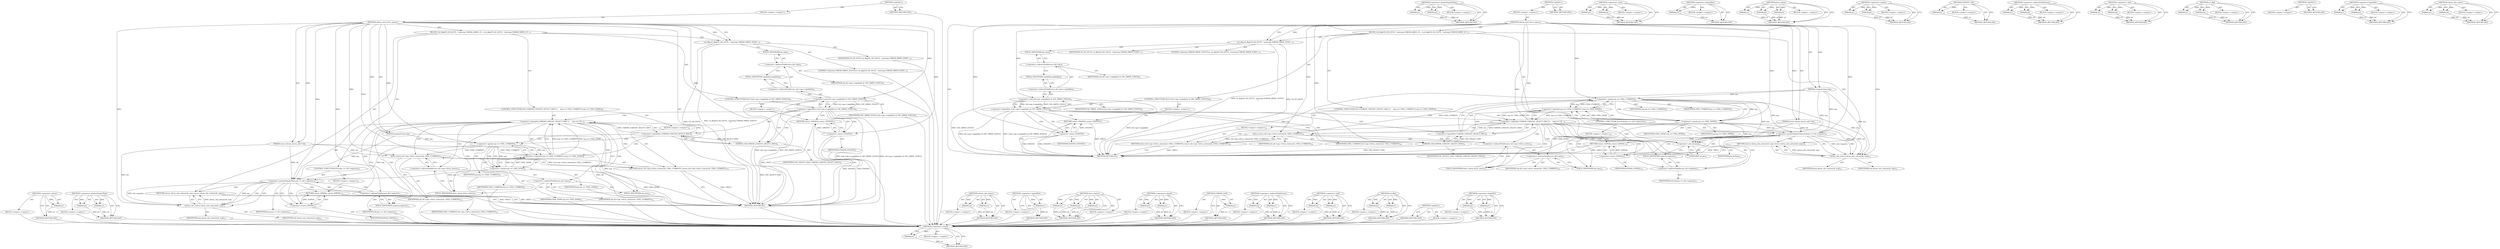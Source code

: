 digraph "&lt;operator&gt;.logicalOr" {
vulnerable_108 [label=<(METHOD,&lt;operator&gt;.minus)>];
vulnerable_109 [label=<(PARAM,p1)>];
vulnerable_110 [label=<(BLOCK,&lt;empty&gt;,&lt;empty&gt;)>];
vulnerable_111 [label=<(METHOD_RETURN,ANY)>];
vulnerable_132 [label=<(METHOD,&lt;operator&gt;.greaterEqualsThan)>];
vulnerable_133 [label=<(PARAM,p1)>];
vulnerable_134 [label=<(PARAM,p2)>];
vulnerable_135 [label=<(BLOCK,&lt;empty&gt;,&lt;empty&gt;)>];
vulnerable_136 [label=<(METHOD_RETURN,ANY)>];
vulnerable_6 [label=<(METHOD,&lt;global&gt;)<SUB>1</SUB>>];
vulnerable_7 [label=<(BLOCK,&lt;empty&gt;,&lt;empty&gt;)<SUB>1</SUB>>];
vulnerable_8 [label=<(METHOD,cdrom_ioctl_drive_status)<SUB>1</SUB>>];
vulnerable_9 [label=<(PARAM,struct cdrom_device_info *cdi)<SUB>1</SUB>>];
vulnerable_10 [label=<(PARAM,unsigned long arg)<SUB>2</SUB>>];
vulnerable_11 [label=<(BLOCK,{
	cd_dbg(CD_DO_IOCTL, &quot;entering CDROM_DRIVE_ST...,{
	cd_dbg(CD_DO_IOCTL, &quot;entering CDROM_DRIVE_ST...)<SUB>3</SUB>>];
vulnerable_12 [label=<(cd_dbg,cd_dbg(CD_DO_IOCTL, &quot;entering CDROM_DRIVE_STATU...)<SUB>4</SUB>>];
vulnerable_13 [label=<(IDENTIFIER,CD_DO_IOCTL,cd_dbg(CD_DO_IOCTL, &quot;entering CDROM_DRIVE_STATU...)<SUB>4</SUB>>];
vulnerable_14 [label=<(LITERAL,&quot;entering CDROM_DRIVE_STATUS\n&quot;,cd_dbg(CD_DO_IOCTL, &quot;entering CDROM_DRIVE_STATU...)<SUB>4</SUB>>];
vulnerable_15 [label=<(CONTROL_STRUCTURE,IF,if (!(cdi-&gt;ops-&gt;capability &amp; CDC_DRIVE_STATUS)))<SUB>6</SUB>>];
vulnerable_16 [label=<(&lt;operator&gt;.logicalNot,!(cdi-&gt;ops-&gt;capability &amp; CDC_DRIVE_STATUS))<SUB>6</SUB>>];
vulnerable_17 [label=<(&lt;operator&gt;.and,cdi-&gt;ops-&gt;capability &amp; CDC_DRIVE_STATUS)<SUB>6</SUB>>];
vulnerable_18 [label=<(&lt;operator&gt;.indirectFieldAccess,cdi-&gt;ops-&gt;capability)<SUB>6</SUB>>];
vulnerable_19 [label=<(&lt;operator&gt;.indirectFieldAccess,cdi-&gt;ops)<SUB>6</SUB>>];
vulnerable_20 [label=<(IDENTIFIER,cdi,cdi-&gt;ops-&gt;capability &amp; CDC_DRIVE_STATUS)<SUB>6</SUB>>];
vulnerable_21 [label=<(FIELD_IDENTIFIER,ops,ops)<SUB>6</SUB>>];
vulnerable_22 [label=<(FIELD_IDENTIFIER,capability,capability)<SUB>6</SUB>>];
vulnerable_23 [label=<(IDENTIFIER,CDC_DRIVE_STATUS,cdi-&gt;ops-&gt;capability &amp; CDC_DRIVE_STATUS)<SUB>6</SUB>>];
vulnerable_24 [label=<(BLOCK,&lt;empty&gt;,&lt;empty&gt;)<SUB>7</SUB>>];
vulnerable_25 [label=<(RETURN,return -ENOSYS;,return -ENOSYS;)<SUB>7</SUB>>];
vulnerable_26 [label=<(&lt;operator&gt;.minus,-ENOSYS)<SUB>7</SUB>>];
vulnerable_27 [label=<(IDENTIFIER,ENOSYS,-ENOSYS)<SUB>7</SUB>>];
vulnerable_28 [label=<(CONTROL_STRUCTURE,IF,if (!CDROM_CAN(CDC_SELECT_DISC) ||
 	    (arg == CDSL_CURRENT || arg == CDSL_NONE)))<SUB>8</SUB>>];
vulnerable_29 [label=<(&lt;operator&gt;.logicalOr,!CDROM_CAN(CDC_SELECT_DISC) ||
 	    (arg == CD...)<SUB>8</SUB>>];
vulnerable_30 [label=<(&lt;operator&gt;.logicalNot,!CDROM_CAN(CDC_SELECT_DISC))<SUB>8</SUB>>];
vulnerable_31 [label=<(CDROM_CAN,CDROM_CAN(CDC_SELECT_DISC))<SUB>8</SUB>>];
vulnerable_32 [label=<(IDENTIFIER,CDC_SELECT_DISC,CDROM_CAN(CDC_SELECT_DISC))<SUB>8</SUB>>];
vulnerable_33 [label=<(&lt;operator&gt;.logicalOr,arg == CDSL_CURRENT || arg == CDSL_NONE)<SUB>9</SUB>>];
vulnerable_34 [label=<(&lt;operator&gt;.equals,arg == CDSL_CURRENT)<SUB>9</SUB>>];
vulnerable_35 [label=<(IDENTIFIER,arg,arg == CDSL_CURRENT)<SUB>9</SUB>>];
vulnerable_36 [label=<(IDENTIFIER,CDSL_CURRENT,arg == CDSL_CURRENT)<SUB>9</SUB>>];
vulnerable_37 [label=<(&lt;operator&gt;.equals,arg == CDSL_NONE)<SUB>9</SUB>>];
vulnerable_38 [label=<(IDENTIFIER,arg,arg == CDSL_NONE)<SUB>9</SUB>>];
vulnerable_39 [label=<(IDENTIFIER,CDSL_NONE,arg == CDSL_NONE)<SUB>9</SUB>>];
vulnerable_40 [label=<(BLOCK,&lt;empty&gt;,&lt;empty&gt;)<SUB>10</SUB>>];
vulnerable_41 [label=<(RETURN,return cdi-&gt;ops-&gt;drive_status(cdi, CDSL_CURRENT);,return cdi-&gt;ops-&gt;drive_status(cdi, CDSL_CURRENT);)<SUB>10</SUB>>];
vulnerable_42 [label=<(drive_status,cdi-&gt;ops-&gt;drive_status(cdi, CDSL_CURRENT))<SUB>10</SUB>>];
vulnerable_43 [label=<(&lt;operator&gt;.indirectFieldAccess,cdi-&gt;ops-&gt;drive_status)<SUB>10</SUB>>];
vulnerable_44 [label=<(&lt;operator&gt;.indirectFieldAccess,cdi-&gt;ops)<SUB>10</SUB>>];
vulnerable_45 [label=<(IDENTIFIER,cdi,cdi-&gt;ops-&gt;drive_status(cdi, CDSL_CURRENT))<SUB>10</SUB>>];
vulnerable_46 [label=<(FIELD_IDENTIFIER,ops,ops)<SUB>10</SUB>>];
vulnerable_47 [label=<(FIELD_IDENTIFIER,drive_status,drive_status)<SUB>10</SUB>>];
vulnerable_48 [label=<(IDENTIFIER,cdi,cdi-&gt;ops-&gt;drive_status(cdi, CDSL_CURRENT))<SUB>10</SUB>>];
vulnerable_49 [label=<(IDENTIFIER,CDSL_CURRENT,cdi-&gt;ops-&gt;drive_status(cdi, CDSL_CURRENT))<SUB>10</SUB>>];
vulnerable_50 [label=<(CONTROL_STRUCTURE,IF,if (((int)arg &gt;= cdi-&gt;capacity)))<SUB>11</SUB>>];
vulnerable_51 [label=<(&lt;operator&gt;.greaterEqualsThan,(int)arg &gt;= cdi-&gt;capacity)<SUB>11</SUB>>];
vulnerable_52 [label=<(&lt;operator&gt;.cast,(int)arg)<SUB>11</SUB>>];
vulnerable_53 [label=<(UNKNOWN,int,int)<SUB>11</SUB>>];
vulnerable_54 [label=<(IDENTIFIER,arg,(int)arg)<SUB>11</SUB>>];
vulnerable_55 [label=<(&lt;operator&gt;.indirectFieldAccess,cdi-&gt;capacity)<SUB>11</SUB>>];
vulnerable_56 [label=<(IDENTIFIER,cdi,(int)arg &gt;= cdi-&gt;capacity)<SUB>11</SUB>>];
vulnerable_57 [label=<(FIELD_IDENTIFIER,capacity,capacity)<SUB>11</SUB>>];
vulnerable_58 [label=<(BLOCK,&lt;empty&gt;,&lt;empty&gt;)<SUB>12</SUB>>];
vulnerable_59 [label=<(RETURN,return -EINVAL;,return -EINVAL;)<SUB>12</SUB>>];
vulnerable_60 [label=<(&lt;operator&gt;.minus,-EINVAL)<SUB>12</SUB>>];
vulnerable_61 [label=<(IDENTIFIER,EINVAL,-EINVAL)<SUB>12</SUB>>];
vulnerable_62 [label=<(RETURN,return cdrom_slot_status(cdi, arg);,return cdrom_slot_status(cdi, arg);)<SUB>13</SUB>>];
vulnerable_63 [label=<(cdrom_slot_status,cdrom_slot_status(cdi, arg))<SUB>13</SUB>>];
vulnerable_64 [label=<(IDENTIFIER,cdi,cdrom_slot_status(cdi, arg))<SUB>13</SUB>>];
vulnerable_65 [label=<(IDENTIFIER,arg,cdrom_slot_status(cdi, arg))<SUB>13</SUB>>];
vulnerable_66 [label=<(METHOD_RETURN,int)<SUB>1</SUB>>];
vulnerable_68 [label=<(METHOD_RETURN,ANY)<SUB>1</SUB>>];
vulnerable_137 [label=<(METHOD,&lt;operator&gt;.cast)>];
vulnerable_138 [label=<(PARAM,p1)>];
vulnerable_139 [label=<(PARAM,p2)>];
vulnerable_140 [label=<(BLOCK,&lt;empty&gt;,&lt;empty&gt;)>];
vulnerable_141 [label=<(METHOD_RETURN,ANY)>];
vulnerable_94 [label=<(METHOD,&lt;operator&gt;.logicalNot)>];
vulnerable_95 [label=<(PARAM,p1)>];
vulnerable_96 [label=<(BLOCK,&lt;empty&gt;,&lt;empty&gt;)>];
vulnerable_97 [label=<(METHOD_RETURN,ANY)>];
vulnerable_126 [label=<(METHOD,drive_status)>];
vulnerable_127 [label=<(PARAM,p1)>];
vulnerable_128 [label=<(PARAM,p2)>];
vulnerable_129 [label=<(PARAM,p3)>];
vulnerable_130 [label=<(BLOCK,&lt;empty&gt;,&lt;empty&gt;)>];
vulnerable_131 [label=<(METHOD_RETURN,ANY)>];
vulnerable_121 [label=<(METHOD,&lt;operator&gt;.equals)>];
vulnerable_122 [label=<(PARAM,p1)>];
vulnerable_123 [label=<(PARAM,p2)>];
vulnerable_124 [label=<(BLOCK,&lt;empty&gt;,&lt;empty&gt;)>];
vulnerable_125 [label=<(METHOD_RETURN,ANY)>];
vulnerable_117 [label=<(METHOD,CDROM_CAN)>];
vulnerable_118 [label=<(PARAM,p1)>];
vulnerable_119 [label=<(BLOCK,&lt;empty&gt;,&lt;empty&gt;)>];
vulnerable_120 [label=<(METHOD_RETURN,ANY)>];
vulnerable_103 [label=<(METHOD,&lt;operator&gt;.indirectFieldAccess)>];
vulnerable_104 [label=<(PARAM,p1)>];
vulnerable_105 [label=<(PARAM,p2)>];
vulnerable_106 [label=<(BLOCK,&lt;empty&gt;,&lt;empty&gt;)>];
vulnerable_107 [label=<(METHOD_RETURN,ANY)>];
vulnerable_98 [label=<(METHOD,&lt;operator&gt;.and)>];
vulnerable_99 [label=<(PARAM,p1)>];
vulnerable_100 [label=<(PARAM,p2)>];
vulnerable_101 [label=<(BLOCK,&lt;empty&gt;,&lt;empty&gt;)>];
vulnerable_102 [label=<(METHOD_RETURN,ANY)>];
vulnerable_89 [label=<(METHOD,cd_dbg)>];
vulnerable_90 [label=<(PARAM,p1)>];
vulnerable_91 [label=<(PARAM,p2)>];
vulnerable_92 [label=<(BLOCK,&lt;empty&gt;,&lt;empty&gt;)>];
vulnerable_93 [label=<(METHOD_RETURN,ANY)>];
vulnerable_83 [label=<(METHOD,&lt;global&gt;)<SUB>1</SUB>>];
vulnerable_84 [label=<(BLOCK,&lt;empty&gt;,&lt;empty&gt;)>];
vulnerable_85 [label=<(METHOD_RETURN,ANY)>];
vulnerable_112 [label=<(METHOD,&lt;operator&gt;.logicalOr)>];
vulnerable_113 [label=<(PARAM,p1)>];
vulnerable_114 [label=<(PARAM,p2)>];
vulnerable_115 [label=<(BLOCK,&lt;empty&gt;,&lt;empty&gt;)>];
vulnerable_116 [label=<(METHOD_RETURN,ANY)>];
vulnerable_142 [label=<(METHOD,cdrom_slot_status)>];
vulnerable_143 [label=<(PARAM,p1)>];
vulnerable_144 [label=<(PARAM,p2)>];
vulnerable_145 [label=<(BLOCK,&lt;empty&gt;,&lt;empty&gt;)>];
vulnerable_146 [label=<(METHOD_RETURN,ANY)>];
fixed_106 [label=<(METHOD,&lt;operator&gt;.minus)>];
fixed_107 [label=<(PARAM,p1)>];
fixed_108 [label=<(BLOCK,&lt;empty&gt;,&lt;empty&gt;)>];
fixed_109 [label=<(METHOD_RETURN,ANY)>];
fixed_130 [label=<(METHOD,&lt;operator&gt;.greaterEqualsThan)>];
fixed_131 [label=<(PARAM,p1)>];
fixed_132 [label=<(PARAM,p2)>];
fixed_133 [label=<(BLOCK,&lt;empty&gt;,&lt;empty&gt;)>];
fixed_134 [label=<(METHOD_RETURN,ANY)>];
fixed_6 [label=<(METHOD,&lt;global&gt;)<SUB>1</SUB>>];
fixed_7 [label=<(BLOCK,&lt;empty&gt;,&lt;empty&gt;)<SUB>1</SUB>>];
fixed_8 [label=<(METHOD,cdrom_ioctl_drive_status)<SUB>1</SUB>>];
fixed_9 [label=<(PARAM,struct cdrom_device_info *cdi)<SUB>1</SUB>>];
fixed_10 [label=<(PARAM,unsigned long arg)<SUB>2</SUB>>];
fixed_11 [label=<(BLOCK,{
	cd_dbg(CD_DO_IOCTL, &quot;entering CDROM_DRIVE_ST...,{
	cd_dbg(CD_DO_IOCTL, &quot;entering CDROM_DRIVE_ST...)<SUB>3</SUB>>];
fixed_12 [label=<(cd_dbg,cd_dbg(CD_DO_IOCTL, &quot;entering CDROM_DRIVE_STATU...)<SUB>4</SUB>>];
fixed_13 [label=<(IDENTIFIER,CD_DO_IOCTL,cd_dbg(CD_DO_IOCTL, &quot;entering CDROM_DRIVE_STATU...)<SUB>4</SUB>>];
fixed_14 [label=<(LITERAL,&quot;entering CDROM_DRIVE_STATUS\n&quot;,cd_dbg(CD_DO_IOCTL, &quot;entering CDROM_DRIVE_STATU...)<SUB>4</SUB>>];
fixed_15 [label=<(CONTROL_STRUCTURE,IF,if (!(cdi-&gt;ops-&gt;capability &amp; CDC_DRIVE_STATUS)))<SUB>6</SUB>>];
fixed_16 [label=<(&lt;operator&gt;.logicalNot,!(cdi-&gt;ops-&gt;capability &amp; CDC_DRIVE_STATUS))<SUB>6</SUB>>];
fixed_17 [label=<(&lt;operator&gt;.and,cdi-&gt;ops-&gt;capability &amp; CDC_DRIVE_STATUS)<SUB>6</SUB>>];
fixed_18 [label=<(&lt;operator&gt;.indirectFieldAccess,cdi-&gt;ops-&gt;capability)<SUB>6</SUB>>];
fixed_19 [label=<(&lt;operator&gt;.indirectFieldAccess,cdi-&gt;ops)<SUB>6</SUB>>];
fixed_20 [label=<(IDENTIFIER,cdi,cdi-&gt;ops-&gt;capability &amp; CDC_DRIVE_STATUS)<SUB>6</SUB>>];
fixed_21 [label=<(FIELD_IDENTIFIER,ops,ops)<SUB>6</SUB>>];
fixed_22 [label=<(FIELD_IDENTIFIER,capability,capability)<SUB>6</SUB>>];
fixed_23 [label=<(IDENTIFIER,CDC_DRIVE_STATUS,cdi-&gt;ops-&gt;capability &amp; CDC_DRIVE_STATUS)<SUB>6</SUB>>];
fixed_24 [label=<(BLOCK,&lt;empty&gt;,&lt;empty&gt;)<SUB>7</SUB>>];
fixed_25 [label=<(RETURN,return -ENOSYS;,return -ENOSYS;)<SUB>7</SUB>>];
fixed_26 [label=<(&lt;operator&gt;.minus,-ENOSYS)<SUB>7</SUB>>];
fixed_27 [label=<(IDENTIFIER,ENOSYS,-ENOSYS)<SUB>7</SUB>>];
fixed_28 [label=<(CONTROL_STRUCTURE,IF,if (!CDROM_CAN(CDC_SELECT_DISC) ||
 	    (arg == CDSL_CURRENT || arg == CDSL_NONE)))<SUB>8</SUB>>];
fixed_29 [label=<(&lt;operator&gt;.logicalOr,!CDROM_CAN(CDC_SELECT_DISC) ||
 	    (arg == CD...)<SUB>8</SUB>>];
fixed_30 [label=<(&lt;operator&gt;.logicalNot,!CDROM_CAN(CDC_SELECT_DISC))<SUB>8</SUB>>];
fixed_31 [label=<(CDROM_CAN,CDROM_CAN(CDC_SELECT_DISC))<SUB>8</SUB>>];
fixed_32 [label=<(IDENTIFIER,CDC_SELECT_DISC,CDROM_CAN(CDC_SELECT_DISC))<SUB>8</SUB>>];
fixed_33 [label=<(&lt;operator&gt;.logicalOr,arg == CDSL_CURRENT || arg == CDSL_NONE)<SUB>9</SUB>>];
fixed_34 [label=<(&lt;operator&gt;.equals,arg == CDSL_CURRENT)<SUB>9</SUB>>];
fixed_35 [label=<(IDENTIFIER,arg,arg == CDSL_CURRENT)<SUB>9</SUB>>];
fixed_36 [label=<(IDENTIFIER,CDSL_CURRENT,arg == CDSL_CURRENT)<SUB>9</SUB>>];
fixed_37 [label=<(&lt;operator&gt;.equals,arg == CDSL_NONE)<SUB>9</SUB>>];
fixed_38 [label=<(IDENTIFIER,arg,arg == CDSL_NONE)<SUB>9</SUB>>];
fixed_39 [label=<(IDENTIFIER,CDSL_NONE,arg == CDSL_NONE)<SUB>9</SUB>>];
fixed_40 [label=<(BLOCK,&lt;empty&gt;,&lt;empty&gt;)<SUB>10</SUB>>];
fixed_41 [label=<(RETURN,return cdi-&gt;ops-&gt;drive_status(cdi, CDSL_CURRENT);,return cdi-&gt;ops-&gt;drive_status(cdi, CDSL_CURRENT);)<SUB>10</SUB>>];
fixed_42 [label=<(drive_status,cdi-&gt;ops-&gt;drive_status(cdi, CDSL_CURRENT))<SUB>10</SUB>>];
fixed_43 [label=<(&lt;operator&gt;.indirectFieldAccess,cdi-&gt;ops-&gt;drive_status)<SUB>10</SUB>>];
fixed_44 [label=<(&lt;operator&gt;.indirectFieldAccess,cdi-&gt;ops)<SUB>10</SUB>>];
fixed_45 [label=<(IDENTIFIER,cdi,cdi-&gt;ops-&gt;drive_status(cdi, CDSL_CURRENT))<SUB>10</SUB>>];
fixed_46 [label=<(FIELD_IDENTIFIER,ops,ops)<SUB>10</SUB>>];
fixed_47 [label=<(FIELD_IDENTIFIER,drive_status,drive_status)<SUB>10</SUB>>];
fixed_48 [label=<(IDENTIFIER,cdi,cdi-&gt;ops-&gt;drive_status(cdi, CDSL_CURRENT))<SUB>10</SUB>>];
fixed_49 [label=<(IDENTIFIER,CDSL_CURRENT,cdi-&gt;ops-&gt;drive_status(cdi, CDSL_CURRENT))<SUB>10</SUB>>];
fixed_50 [label=<(CONTROL_STRUCTURE,IF,if (arg &gt;= cdi-&gt;capacity))<SUB>11</SUB>>];
fixed_51 [label=<(&lt;operator&gt;.greaterEqualsThan,arg &gt;= cdi-&gt;capacity)<SUB>11</SUB>>];
fixed_52 [label=<(IDENTIFIER,arg,arg &gt;= cdi-&gt;capacity)<SUB>11</SUB>>];
fixed_53 [label=<(&lt;operator&gt;.indirectFieldAccess,cdi-&gt;capacity)<SUB>11</SUB>>];
fixed_54 [label=<(IDENTIFIER,cdi,arg &gt;= cdi-&gt;capacity)<SUB>11</SUB>>];
fixed_55 [label=<(FIELD_IDENTIFIER,capacity,capacity)<SUB>11</SUB>>];
fixed_56 [label=<(BLOCK,&lt;empty&gt;,&lt;empty&gt;)<SUB>12</SUB>>];
fixed_57 [label=<(RETURN,return -EINVAL;,return -EINVAL;)<SUB>12</SUB>>];
fixed_58 [label=<(&lt;operator&gt;.minus,-EINVAL)<SUB>12</SUB>>];
fixed_59 [label=<(IDENTIFIER,EINVAL,-EINVAL)<SUB>12</SUB>>];
fixed_60 [label=<(RETURN,return cdrom_slot_status(cdi, arg);,return cdrom_slot_status(cdi, arg);)<SUB>13</SUB>>];
fixed_61 [label=<(cdrom_slot_status,cdrom_slot_status(cdi, arg))<SUB>13</SUB>>];
fixed_62 [label=<(IDENTIFIER,cdi,cdrom_slot_status(cdi, arg))<SUB>13</SUB>>];
fixed_63 [label=<(IDENTIFIER,arg,cdrom_slot_status(cdi, arg))<SUB>13</SUB>>];
fixed_64 [label=<(METHOD_RETURN,int)<SUB>1</SUB>>];
fixed_66 [label=<(METHOD_RETURN,ANY)<SUB>1</SUB>>];
fixed_135 [label=<(METHOD,cdrom_slot_status)>];
fixed_136 [label=<(PARAM,p1)>];
fixed_137 [label=<(PARAM,p2)>];
fixed_138 [label=<(BLOCK,&lt;empty&gt;,&lt;empty&gt;)>];
fixed_139 [label=<(METHOD_RETURN,ANY)>];
fixed_92 [label=<(METHOD,&lt;operator&gt;.logicalNot)>];
fixed_93 [label=<(PARAM,p1)>];
fixed_94 [label=<(BLOCK,&lt;empty&gt;,&lt;empty&gt;)>];
fixed_95 [label=<(METHOD_RETURN,ANY)>];
fixed_124 [label=<(METHOD,drive_status)>];
fixed_125 [label=<(PARAM,p1)>];
fixed_126 [label=<(PARAM,p2)>];
fixed_127 [label=<(PARAM,p3)>];
fixed_128 [label=<(BLOCK,&lt;empty&gt;,&lt;empty&gt;)>];
fixed_129 [label=<(METHOD_RETURN,ANY)>];
fixed_119 [label=<(METHOD,&lt;operator&gt;.equals)>];
fixed_120 [label=<(PARAM,p1)>];
fixed_121 [label=<(PARAM,p2)>];
fixed_122 [label=<(BLOCK,&lt;empty&gt;,&lt;empty&gt;)>];
fixed_123 [label=<(METHOD_RETURN,ANY)>];
fixed_115 [label=<(METHOD,CDROM_CAN)>];
fixed_116 [label=<(PARAM,p1)>];
fixed_117 [label=<(BLOCK,&lt;empty&gt;,&lt;empty&gt;)>];
fixed_118 [label=<(METHOD_RETURN,ANY)>];
fixed_101 [label=<(METHOD,&lt;operator&gt;.indirectFieldAccess)>];
fixed_102 [label=<(PARAM,p1)>];
fixed_103 [label=<(PARAM,p2)>];
fixed_104 [label=<(BLOCK,&lt;empty&gt;,&lt;empty&gt;)>];
fixed_105 [label=<(METHOD_RETURN,ANY)>];
fixed_96 [label=<(METHOD,&lt;operator&gt;.and)>];
fixed_97 [label=<(PARAM,p1)>];
fixed_98 [label=<(PARAM,p2)>];
fixed_99 [label=<(BLOCK,&lt;empty&gt;,&lt;empty&gt;)>];
fixed_100 [label=<(METHOD_RETURN,ANY)>];
fixed_87 [label=<(METHOD,cd_dbg)>];
fixed_88 [label=<(PARAM,p1)>];
fixed_89 [label=<(PARAM,p2)>];
fixed_90 [label=<(BLOCK,&lt;empty&gt;,&lt;empty&gt;)>];
fixed_91 [label=<(METHOD_RETURN,ANY)>];
fixed_81 [label=<(METHOD,&lt;global&gt;)<SUB>1</SUB>>];
fixed_82 [label=<(BLOCK,&lt;empty&gt;,&lt;empty&gt;)>];
fixed_83 [label=<(METHOD_RETURN,ANY)>];
fixed_110 [label=<(METHOD,&lt;operator&gt;.logicalOr)>];
fixed_111 [label=<(PARAM,p1)>];
fixed_112 [label=<(PARAM,p2)>];
fixed_113 [label=<(BLOCK,&lt;empty&gt;,&lt;empty&gt;)>];
fixed_114 [label=<(METHOD_RETURN,ANY)>];
vulnerable_108 -> vulnerable_109  [key=0, label="AST: "];
vulnerable_108 -> vulnerable_109  [key=1, label="DDG: "];
vulnerable_108 -> vulnerable_110  [key=0, label="AST: "];
vulnerable_108 -> vulnerable_111  [key=0, label="AST: "];
vulnerable_108 -> vulnerable_111  [key=1, label="CFG: "];
vulnerable_109 -> vulnerable_111  [key=0, label="DDG: p1"];
vulnerable_132 -> vulnerable_133  [key=0, label="AST: "];
vulnerable_132 -> vulnerable_133  [key=1, label="DDG: "];
vulnerable_132 -> vulnerable_135  [key=0, label="AST: "];
vulnerable_132 -> vulnerable_134  [key=0, label="AST: "];
vulnerable_132 -> vulnerable_134  [key=1, label="DDG: "];
vulnerable_132 -> vulnerable_136  [key=0, label="AST: "];
vulnerable_132 -> vulnerable_136  [key=1, label="CFG: "];
vulnerable_133 -> vulnerable_136  [key=0, label="DDG: p1"];
vulnerable_134 -> vulnerable_136  [key=0, label="DDG: p2"];
vulnerable_6 -> vulnerable_7  [key=0, label="AST: "];
vulnerable_6 -> vulnerable_68  [key=0, label="AST: "];
vulnerable_6 -> vulnerable_68  [key=1, label="CFG: "];
vulnerable_7 -> vulnerable_8  [key=0, label="AST: "];
vulnerable_8 -> vulnerable_9  [key=0, label="AST: "];
vulnerable_8 -> vulnerable_9  [key=1, label="DDG: "];
vulnerable_8 -> vulnerable_10  [key=0, label="AST: "];
vulnerable_8 -> vulnerable_10  [key=1, label="DDG: "];
vulnerable_8 -> vulnerable_11  [key=0, label="AST: "];
vulnerable_8 -> vulnerable_66  [key=0, label="AST: "];
vulnerable_8 -> vulnerable_12  [key=0, label="CFG: "];
vulnerable_8 -> vulnerable_12  [key=1, label="DDG: "];
vulnerable_8 -> vulnerable_51  [key=0, label="DDG: "];
vulnerable_8 -> vulnerable_63  [key=0, label="DDG: "];
vulnerable_8 -> vulnerable_17  [key=0, label="DDG: "];
vulnerable_8 -> vulnerable_52  [key=0, label="DDG: "];
vulnerable_8 -> vulnerable_26  [key=0, label="DDG: "];
vulnerable_8 -> vulnerable_31  [key=0, label="DDG: "];
vulnerable_8 -> vulnerable_34  [key=0, label="DDG: "];
vulnerable_8 -> vulnerable_37  [key=0, label="DDG: "];
vulnerable_8 -> vulnerable_42  [key=0, label="DDG: "];
vulnerable_8 -> vulnerable_60  [key=0, label="DDG: "];
vulnerable_9 -> vulnerable_66  [key=0, label="DDG: cdi"];
vulnerable_9 -> vulnerable_51  [key=0, label="DDG: cdi"];
vulnerable_9 -> vulnerable_63  [key=0, label="DDG: cdi"];
vulnerable_9 -> vulnerable_42  [key=0, label="DDG: cdi"];
vulnerable_10 -> vulnerable_66  [key=0, label="DDG: arg"];
vulnerable_10 -> vulnerable_51  [key=0, label="DDG: arg"];
vulnerable_10 -> vulnerable_63  [key=0, label="DDG: arg"];
vulnerable_10 -> vulnerable_52  [key=0, label="DDG: arg"];
vulnerable_10 -> vulnerable_34  [key=0, label="DDG: arg"];
vulnerable_11 -> vulnerable_12  [key=0, label="AST: "];
vulnerable_11 -> vulnerable_15  [key=0, label="AST: "];
vulnerable_11 -> vulnerable_28  [key=0, label="AST: "];
vulnerable_11 -> vulnerable_50  [key=0, label="AST: "];
vulnerable_11 -> vulnerable_62  [key=0, label="AST: "];
vulnerable_12 -> vulnerable_13  [key=0, label="AST: "];
vulnerable_12 -> vulnerable_14  [key=0, label="AST: "];
vulnerable_12 -> vulnerable_21  [key=0, label="CFG: "];
vulnerable_12 -> vulnerable_66  [key=0, label="DDG: cd_dbg(CD_DO_IOCTL, &quot;entering CDROM_DRIVE_STATUS\n&quot;)"];
vulnerable_12 -> vulnerable_66  [key=1, label="DDG: CD_DO_IOCTL"];
vulnerable_15 -> vulnerable_16  [key=0, label="AST: "];
vulnerable_15 -> vulnerable_24  [key=0, label="AST: "];
vulnerable_16 -> vulnerable_17  [key=0, label="AST: "];
vulnerable_16 -> vulnerable_26  [key=0, label="CFG: "];
vulnerable_16 -> vulnerable_26  [key=1, label="CDG: "];
vulnerable_16 -> vulnerable_31  [key=0, label="CFG: "];
vulnerable_16 -> vulnerable_31  [key=1, label="CDG: "];
vulnerable_16 -> vulnerable_66  [key=0, label="DDG: cdi-&gt;ops-&gt;capability &amp; CDC_DRIVE_STATUS"];
vulnerable_16 -> vulnerable_66  [key=1, label="DDG: !(cdi-&gt;ops-&gt;capability &amp; CDC_DRIVE_STATUS)"];
vulnerable_16 -> vulnerable_30  [key=0, label="CDG: "];
vulnerable_16 -> vulnerable_25  [key=0, label="CDG: "];
vulnerable_16 -> vulnerable_29  [key=0, label="CDG: "];
vulnerable_17 -> vulnerable_18  [key=0, label="AST: "];
vulnerable_17 -> vulnerable_23  [key=0, label="AST: "];
vulnerable_17 -> vulnerable_16  [key=0, label="CFG: "];
vulnerable_17 -> vulnerable_16  [key=1, label="DDG: cdi-&gt;ops-&gt;capability"];
vulnerable_17 -> vulnerable_16  [key=2, label="DDG: CDC_DRIVE_STATUS"];
vulnerable_17 -> vulnerable_66  [key=0, label="DDG: cdi-&gt;ops-&gt;capability"];
vulnerable_17 -> vulnerable_66  [key=1, label="DDG: CDC_DRIVE_STATUS"];
vulnerable_18 -> vulnerable_19  [key=0, label="AST: "];
vulnerable_18 -> vulnerable_22  [key=0, label="AST: "];
vulnerable_18 -> vulnerable_17  [key=0, label="CFG: "];
vulnerable_19 -> vulnerable_20  [key=0, label="AST: "];
vulnerable_19 -> vulnerable_21  [key=0, label="AST: "];
vulnerable_19 -> vulnerable_22  [key=0, label="CFG: "];
vulnerable_21 -> vulnerable_19  [key=0, label="CFG: "];
vulnerable_22 -> vulnerable_18  [key=0, label="CFG: "];
vulnerable_24 -> vulnerable_25  [key=0, label="AST: "];
vulnerable_25 -> vulnerable_26  [key=0, label="AST: "];
vulnerable_25 -> vulnerable_66  [key=0, label="CFG: "];
vulnerable_25 -> vulnerable_66  [key=1, label="DDG: &lt;RET&gt;"];
vulnerable_26 -> vulnerable_27  [key=0, label="AST: "];
vulnerable_26 -> vulnerable_25  [key=0, label="CFG: "];
vulnerable_26 -> vulnerable_25  [key=1, label="DDG: -ENOSYS"];
vulnerable_26 -> vulnerable_66  [key=0, label="DDG: ENOSYS"];
vulnerable_26 -> vulnerable_66  [key=1, label="DDG: -ENOSYS"];
vulnerable_28 -> vulnerable_29  [key=0, label="AST: "];
vulnerable_28 -> vulnerable_40  [key=0, label="AST: "];
vulnerable_29 -> vulnerable_30  [key=0, label="AST: "];
vulnerable_29 -> vulnerable_33  [key=0, label="AST: "];
vulnerable_29 -> vulnerable_53  [key=0, label="CFG: "];
vulnerable_29 -> vulnerable_53  [key=1, label="CDG: "];
vulnerable_29 -> vulnerable_46  [key=0, label="CFG: "];
vulnerable_29 -> vulnerable_46  [key=1, label="CDG: "];
vulnerable_29 -> vulnerable_47  [key=0, label="CDG: "];
vulnerable_29 -> vulnerable_42  [key=0, label="CDG: "];
vulnerable_29 -> vulnerable_51  [key=0, label="CDG: "];
vulnerable_29 -> vulnerable_57  [key=0, label="CDG: "];
vulnerable_29 -> vulnerable_52  [key=0, label="CDG: "];
vulnerable_29 -> vulnerable_41  [key=0, label="CDG: "];
vulnerable_29 -> vulnerable_44  [key=0, label="CDG: "];
vulnerable_29 -> vulnerable_55  [key=0, label="CDG: "];
vulnerable_29 -> vulnerable_43  [key=0, label="CDG: "];
vulnerable_30 -> vulnerable_31  [key=0, label="AST: "];
vulnerable_30 -> vulnerable_29  [key=0, label="CFG: "];
vulnerable_30 -> vulnerable_29  [key=1, label="DDG: CDROM_CAN(CDC_SELECT_DISC)"];
vulnerable_30 -> vulnerable_34  [key=0, label="CFG: "];
vulnerable_30 -> vulnerable_34  [key=1, label="CDG: "];
vulnerable_30 -> vulnerable_33  [key=0, label="CDG: "];
vulnerable_31 -> vulnerable_32  [key=0, label="AST: "];
vulnerable_31 -> vulnerable_30  [key=0, label="CFG: "];
vulnerable_31 -> vulnerable_30  [key=1, label="DDG: CDC_SELECT_DISC"];
vulnerable_31 -> vulnerable_66  [key=0, label="DDG: CDC_SELECT_DISC"];
vulnerable_33 -> vulnerable_34  [key=0, label="AST: "];
vulnerable_33 -> vulnerable_37  [key=0, label="AST: "];
vulnerable_33 -> vulnerable_29  [key=0, label="CFG: "];
vulnerable_33 -> vulnerable_29  [key=1, label="DDG: arg == CDSL_CURRENT"];
vulnerable_33 -> vulnerable_29  [key=2, label="DDG: arg == CDSL_NONE"];
vulnerable_34 -> vulnerable_35  [key=0, label="AST: "];
vulnerable_34 -> vulnerable_36  [key=0, label="AST: "];
vulnerable_34 -> vulnerable_33  [key=0, label="CFG: "];
vulnerable_34 -> vulnerable_33  [key=1, label="DDG: arg"];
vulnerable_34 -> vulnerable_33  [key=2, label="DDG: CDSL_CURRENT"];
vulnerable_34 -> vulnerable_37  [key=0, label="CFG: "];
vulnerable_34 -> vulnerable_37  [key=1, label="DDG: arg"];
vulnerable_34 -> vulnerable_37  [key=2, label="CDG: "];
vulnerable_34 -> vulnerable_51  [key=0, label="DDG: arg"];
vulnerable_34 -> vulnerable_63  [key=0, label="DDG: arg"];
vulnerable_34 -> vulnerable_52  [key=0, label="DDG: arg"];
vulnerable_34 -> vulnerable_42  [key=0, label="DDG: CDSL_CURRENT"];
vulnerable_37 -> vulnerable_38  [key=0, label="AST: "];
vulnerable_37 -> vulnerable_39  [key=0, label="AST: "];
vulnerable_37 -> vulnerable_33  [key=0, label="CFG: "];
vulnerable_37 -> vulnerable_33  [key=1, label="DDG: arg"];
vulnerable_37 -> vulnerable_33  [key=2, label="DDG: CDSL_NONE"];
vulnerable_37 -> vulnerable_66  [key=0, label="DDG: CDSL_NONE"];
vulnerable_37 -> vulnerable_51  [key=0, label="DDG: arg"];
vulnerable_37 -> vulnerable_63  [key=0, label="DDG: arg"];
vulnerable_37 -> vulnerable_52  [key=0, label="DDG: arg"];
vulnerable_40 -> vulnerable_41  [key=0, label="AST: "];
vulnerable_41 -> vulnerable_42  [key=0, label="AST: "];
vulnerable_41 -> vulnerable_66  [key=0, label="CFG: "];
vulnerable_41 -> vulnerable_66  [key=1, label="DDG: &lt;RET&gt;"];
vulnerable_42 -> vulnerable_43  [key=0, label="AST: "];
vulnerable_42 -> vulnerable_48  [key=0, label="AST: "];
vulnerable_42 -> vulnerable_49  [key=0, label="AST: "];
vulnerable_42 -> vulnerable_41  [key=0, label="CFG: "];
vulnerable_42 -> vulnerable_41  [key=1, label="DDG: cdi-&gt;ops-&gt;drive_status(cdi, CDSL_CURRENT)"];
vulnerable_43 -> vulnerable_44  [key=0, label="AST: "];
vulnerable_43 -> vulnerable_47  [key=0, label="AST: "];
vulnerable_43 -> vulnerable_42  [key=0, label="CFG: "];
vulnerable_44 -> vulnerable_45  [key=0, label="AST: "];
vulnerable_44 -> vulnerable_46  [key=0, label="AST: "];
vulnerable_44 -> vulnerable_47  [key=0, label="CFG: "];
vulnerable_46 -> vulnerable_44  [key=0, label="CFG: "];
vulnerable_47 -> vulnerable_43  [key=0, label="CFG: "];
vulnerable_50 -> vulnerable_51  [key=0, label="AST: "];
vulnerable_50 -> vulnerable_58  [key=0, label="AST: "];
vulnerable_51 -> vulnerable_52  [key=0, label="AST: "];
vulnerable_51 -> vulnerable_55  [key=0, label="AST: "];
vulnerable_51 -> vulnerable_60  [key=0, label="CFG: "];
vulnerable_51 -> vulnerable_60  [key=1, label="CDG: "];
vulnerable_51 -> vulnerable_63  [key=0, label="CFG: "];
vulnerable_51 -> vulnerable_63  [key=1, label="DDG: cdi-&gt;capacity"];
vulnerable_51 -> vulnerable_63  [key=2, label="CDG: "];
vulnerable_51 -> vulnerable_59  [key=0, label="CDG: "];
vulnerable_51 -> vulnerable_62  [key=0, label="CDG: "];
vulnerable_52 -> vulnerable_53  [key=0, label="AST: "];
vulnerable_52 -> vulnerable_54  [key=0, label="AST: "];
vulnerable_52 -> vulnerable_57  [key=0, label="CFG: "];
vulnerable_53 -> vulnerable_52  [key=0, label="CFG: "];
vulnerable_55 -> vulnerable_56  [key=0, label="AST: "];
vulnerable_55 -> vulnerable_57  [key=0, label="AST: "];
vulnerable_55 -> vulnerable_51  [key=0, label="CFG: "];
vulnerable_57 -> vulnerable_55  [key=0, label="CFG: "];
vulnerable_58 -> vulnerable_59  [key=0, label="AST: "];
vulnerable_59 -> vulnerable_60  [key=0, label="AST: "];
vulnerable_59 -> vulnerable_66  [key=0, label="CFG: "];
vulnerable_59 -> vulnerable_66  [key=1, label="DDG: &lt;RET&gt;"];
vulnerable_60 -> vulnerable_61  [key=0, label="AST: "];
vulnerable_60 -> vulnerable_59  [key=0, label="CFG: "];
vulnerable_60 -> vulnerable_59  [key=1, label="DDG: -EINVAL"];
vulnerable_62 -> vulnerable_63  [key=0, label="AST: "];
vulnerable_62 -> vulnerable_66  [key=0, label="CFG: "];
vulnerable_62 -> vulnerable_66  [key=1, label="DDG: &lt;RET&gt;"];
vulnerable_63 -> vulnerable_64  [key=0, label="AST: "];
vulnerable_63 -> vulnerable_65  [key=0, label="AST: "];
vulnerable_63 -> vulnerable_62  [key=0, label="CFG: "];
vulnerable_63 -> vulnerable_62  [key=1, label="DDG: cdrom_slot_status(cdi, arg)"];
vulnerable_137 -> vulnerable_138  [key=0, label="AST: "];
vulnerable_137 -> vulnerable_138  [key=1, label="DDG: "];
vulnerable_137 -> vulnerable_140  [key=0, label="AST: "];
vulnerable_137 -> vulnerable_139  [key=0, label="AST: "];
vulnerable_137 -> vulnerable_139  [key=1, label="DDG: "];
vulnerable_137 -> vulnerable_141  [key=0, label="AST: "];
vulnerable_137 -> vulnerable_141  [key=1, label="CFG: "];
vulnerable_138 -> vulnerable_141  [key=0, label="DDG: p1"];
vulnerable_139 -> vulnerable_141  [key=0, label="DDG: p2"];
vulnerable_94 -> vulnerable_95  [key=0, label="AST: "];
vulnerable_94 -> vulnerable_95  [key=1, label="DDG: "];
vulnerable_94 -> vulnerable_96  [key=0, label="AST: "];
vulnerable_94 -> vulnerable_97  [key=0, label="AST: "];
vulnerable_94 -> vulnerable_97  [key=1, label="CFG: "];
vulnerable_95 -> vulnerable_97  [key=0, label="DDG: p1"];
vulnerable_126 -> vulnerable_127  [key=0, label="AST: "];
vulnerable_126 -> vulnerable_127  [key=1, label="DDG: "];
vulnerable_126 -> vulnerable_130  [key=0, label="AST: "];
vulnerable_126 -> vulnerable_128  [key=0, label="AST: "];
vulnerable_126 -> vulnerable_128  [key=1, label="DDG: "];
vulnerable_126 -> vulnerable_131  [key=0, label="AST: "];
vulnerable_126 -> vulnerable_131  [key=1, label="CFG: "];
vulnerable_126 -> vulnerable_129  [key=0, label="AST: "];
vulnerable_126 -> vulnerable_129  [key=1, label="DDG: "];
vulnerable_127 -> vulnerable_131  [key=0, label="DDG: p1"];
vulnerable_128 -> vulnerable_131  [key=0, label="DDG: p2"];
vulnerable_129 -> vulnerable_131  [key=0, label="DDG: p3"];
vulnerable_121 -> vulnerable_122  [key=0, label="AST: "];
vulnerable_121 -> vulnerable_122  [key=1, label="DDG: "];
vulnerable_121 -> vulnerable_124  [key=0, label="AST: "];
vulnerable_121 -> vulnerable_123  [key=0, label="AST: "];
vulnerable_121 -> vulnerable_123  [key=1, label="DDG: "];
vulnerable_121 -> vulnerable_125  [key=0, label="AST: "];
vulnerable_121 -> vulnerable_125  [key=1, label="CFG: "];
vulnerable_122 -> vulnerable_125  [key=0, label="DDG: p1"];
vulnerable_123 -> vulnerable_125  [key=0, label="DDG: p2"];
vulnerable_117 -> vulnerable_118  [key=0, label="AST: "];
vulnerable_117 -> vulnerable_118  [key=1, label="DDG: "];
vulnerable_117 -> vulnerable_119  [key=0, label="AST: "];
vulnerable_117 -> vulnerable_120  [key=0, label="AST: "];
vulnerable_117 -> vulnerable_120  [key=1, label="CFG: "];
vulnerable_118 -> vulnerable_120  [key=0, label="DDG: p1"];
vulnerable_103 -> vulnerable_104  [key=0, label="AST: "];
vulnerable_103 -> vulnerable_104  [key=1, label="DDG: "];
vulnerable_103 -> vulnerable_106  [key=0, label="AST: "];
vulnerable_103 -> vulnerable_105  [key=0, label="AST: "];
vulnerable_103 -> vulnerable_105  [key=1, label="DDG: "];
vulnerable_103 -> vulnerable_107  [key=0, label="AST: "];
vulnerable_103 -> vulnerable_107  [key=1, label="CFG: "];
vulnerable_104 -> vulnerable_107  [key=0, label="DDG: p1"];
vulnerable_105 -> vulnerable_107  [key=0, label="DDG: p2"];
vulnerable_98 -> vulnerable_99  [key=0, label="AST: "];
vulnerable_98 -> vulnerable_99  [key=1, label="DDG: "];
vulnerable_98 -> vulnerable_101  [key=0, label="AST: "];
vulnerable_98 -> vulnerable_100  [key=0, label="AST: "];
vulnerable_98 -> vulnerable_100  [key=1, label="DDG: "];
vulnerable_98 -> vulnerable_102  [key=0, label="AST: "];
vulnerable_98 -> vulnerable_102  [key=1, label="CFG: "];
vulnerable_99 -> vulnerable_102  [key=0, label="DDG: p1"];
vulnerable_100 -> vulnerable_102  [key=0, label="DDG: p2"];
vulnerable_89 -> vulnerable_90  [key=0, label="AST: "];
vulnerable_89 -> vulnerable_90  [key=1, label="DDG: "];
vulnerable_89 -> vulnerable_92  [key=0, label="AST: "];
vulnerable_89 -> vulnerable_91  [key=0, label="AST: "];
vulnerable_89 -> vulnerable_91  [key=1, label="DDG: "];
vulnerable_89 -> vulnerable_93  [key=0, label="AST: "];
vulnerable_89 -> vulnerable_93  [key=1, label="CFG: "];
vulnerable_90 -> vulnerable_93  [key=0, label="DDG: p1"];
vulnerable_91 -> vulnerable_93  [key=0, label="DDG: p2"];
vulnerable_83 -> vulnerable_84  [key=0, label="AST: "];
vulnerable_83 -> vulnerable_85  [key=0, label="AST: "];
vulnerable_83 -> vulnerable_85  [key=1, label="CFG: "];
vulnerable_112 -> vulnerable_113  [key=0, label="AST: "];
vulnerable_112 -> vulnerable_113  [key=1, label="DDG: "];
vulnerable_112 -> vulnerable_115  [key=0, label="AST: "];
vulnerable_112 -> vulnerable_114  [key=0, label="AST: "];
vulnerable_112 -> vulnerable_114  [key=1, label="DDG: "];
vulnerable_112 -> vulnerable_116  [key=0, label="AST: "];
vulnerable_112 -> vulnerable_116  [key=1, label="CFG: "];
vulnerable_113 -> vulnerable_116  [key=0, label="DDG: p1"];
vulnerable_114 -> vulnerable_116  [key=0, label="DDG: p2"];
vulnerable_142 -> vulnerable_143  [key=0, label="AST: "];
vulnerable_142 -> vulnerable_143  [key=1, label="DDG: "];
vulnerable_142 -> vulnerable_145  [key=0, label="AST: "];
vulnerable_142 -> vulnerable_144  [key=0, label="AST: "];
vulnerable_142 -> vulnerable_144  [key=1, label="DDG: "];
vulnerable_142 -> vulnerable_146  [key=0, label="AST: "];
vulnerable_142 -> vulnerable_146  [key=1, label="CFG: "];
vulnerable_143 -> vulnerable_146  [key=0, label="DDG: p1"];
vulnerable_144 -> vulnerable_146  [key=0, label="DDG: p2"];
fixed_106 -> fixed_107  [key=0, label="AST: "];
fixed_106 -> fixed_107  [key=1, label="DDG: "];
fixed_106 -> fixed_108  [key=0, label="AST: "];
fixed_106 -> fixed_109  [key=0, label="AST: "];
fixed_106 -> fixed_109  [key=1, label="CFG: "];
fixed_107 -> fixed_109  [key=0, label="DDG: p1"];
fixed_108 -> vulnerable_108  [key=0];
fixed_109 -> vulnerable_108  [key=0];
fixed_130 -> fixed_131  [key=0, label="AST: "];
fixed_130 -> fixed_131  [key=1, label="DDG: "];
fixed_130 -> fixed_133  [key=0, label="AST: "];
fixed_130 -> fixed_132  [key=0, label="AST: "];
fixed_130 -> fixed_132  [key=1, label="DDG: "];
fixed_130 -> fixed_134  [key=0, label="AST: "];
fixed_130 -> fixed_134  [key=1, label="CFG: "];
fixed_131 -> fixed_134  [key=0, label="DDG: p1"];
fixed_132 -> fixed_134  [key=0, label="DDG: p2"];
fixed_133 -> vulnerable_108  [key=0];
fixed_134 -> vulnerable_108  [key=0];
fixed_6 -> fixed_7  [key=0, label="AST: "];
fixed_6 -> fixed_66  [key=0, label="AST: "];
fixed_6 -> fixed_66  [key=1, label="CFG: "];
fixed_7 -> fixed_8  [key=0, label="AST: "];
fixed_8 -> fixed_9  [key=0, label="AST: "];
fixed_8 -> fixed_9  [key=1, label="DDG: "];
fixed_8 -> fixed_10  [key=0, label="AST: "];
fixed_8 -> fixed_10  [key=1, label="DDG: "];
fixed_8 -> fixed_11  [key=0, label="AST: "];
fixed_8 -> fixed_64  [key=0, label="AST: "];
fixed_8 -> fixed_12  [key=0, label="CFG: "];
fixed_8 -> fixed_12  [key=1, label="DDG: "];
fixed_8 -> fixed_51  [key=0, label="DDG: "];
fixed_8 -> fixed_61  [key=0, label="DDG: "];
fixed_8 -> fixed_17  [key=0, label="DDG: "];
fixed_8 -> fixed_26  [key=0, label="DDG: "];
fixed_8 -> fixed_31  [key=0, label="DDG: "];
fixed_8 -> fixed_34  [key=0, label="DDG: "];
fixed_8 -> fixed_37  [key=0, label="DDG: "];
fixed_8 -> fixed_42  [key=0, label="DDG: "];
fixed_8 -> fixed_58  [key=0, label="DDG: "];
fixed_9 -> fixed_64  [key=0, label="DDG: cdi"];
fixed_9 -> fixed_51  [key=0, label="DDG: cdi"];
fixed_9 -> fixed_61  [key=0, label="DDG: cdi"];
fixed_9 -> fixed_42  [key=0, label="DDG: cdi"];
fixed_10 -> fixed_64  [key=0, label="DDG: arg"];
fixed_10 -> fixed_51  [key=0, label="DDG: arg"];
fixed_10 -> fixed_34  [key=0, label="DDG: arg"];
fixed_11 -> fixed_12  [key=0, label="AST: "];
fixed_11 -> fixed_15  [key=0, label="AST: "];
fixed_11 -> fixed_28  [key=0, label="AST: "];
fixed_11 -> fixed_50  [key=0, label="AST: "];
fixed_11 -> fixed_60  [key=0, label="AST: "];
fixed_12 -> fixed_13  [key=0, label="AST: "];
fixed_12 -> fixed_14  [key=0, label="AST: "];
fixed_12 -> fixed_21  [key=0, label="CFG: "];
fixed_12 -> fixed_64  [key=0, label="DDG: cd_dbg(CD_DO_IOCTL, &quot;entering CDROM_DRIVE_STATUS\n&quot;)"];
fixed_12 -> fixed_64  [key=1, label="DDG: CD_DO_IOCTL"];
fixed_13 -> vulnerable_108  [key=0];
fixed_14 -> vulnerable_108  [key=0];
fixed_15 -> fixed_16  [key=0, label="AST: "];
fixed_15 -> fixed_24  [key=0, label="AST: "];
fixed_16 -> fixed_17  [key=0, label="AST: "];
fixed_16 -> fixed_26  [key=0, label="CFG: "];
fixed_16 -> fixed_26  [key=1, label="CDG: "];
fixed_16 -> fixed_31  [key=0, label="CFG: "];
fixed_16 -> fixed_31  [key=1, label="CDG: "];
fixed_16 -> fixed_64  [key=0, label="DDG: cdi-&gt;ops-&gt;capability &amp; CDC_DRIVE_STATUS"];
fixed_16 -> fixed_64  [key=1, label="DDG: !(cdi-&gt;ops-&gt;capability &amp; CDC_DRIVE_STATUS)"];
fixed_16 -> fixed_30  [key=0, label="CDG: "];
fixed_16 -> fixed_25  [key=0, label="CDG: "];
fixed_16 -> fixed_29  [key=0, label="CDG: "];
fixed_17 -> fixed_18  [key=0, label="AST: "];
fixed_17 -> fixed_23  [key=0, label="AST: "];
fixed_17 -> fixed_16  [key=0, label="CFG: "];
fixed_17 -> fixed_16  [key=1, label="DDG: cdi-&gt;ops-&gt;capability"];
fixed_17 -> fixed_16  [key=2, label="DDG: CDC_DRIVE_STATUS"];
fixed_17 -> fixed_64  [key=0, label="DDG: cdi-&gt;ops-&gt;capability"];
fixed_17 -> fixed_64  [key=1, label="DDG: CDC_DRIVE_STATUS"];
fixed_18 -> fixed_19  [key=0, label="AST: "];
fixed_18 -> fixed_22  [key=0, label="AST: "];
fixed_18 -> fixed_17  [key=0, label="CFG: "];
fixed_19 -> fixed_20  [key=0, label="AST: "];
fixed_19 -> fixed_21  [key=0, label="AST: "];
fixed_19 -> fixed_22  [key=0, label="CFG: "];
fixed_20 -> vulnerable_108  [key=0];
fixed_21 -> fixed_19  [key=0, label="CFG: "];
fixed_22 -> fixed_18  [key=0, label="CFG: "];
fixed_23 -> vulnerable_108  [key=0];
fixed_24 -> fixed_25  [key=0, label="AST: "];
fixed_25 -> fixed_26  [key=0, label="AST: "];
fixed_25 -> fixed_64  [key=0, label="CFG: "];
fixed_25 -> fixed_64  [key=1, label="DDG: &lt;RET&gt;"];
fixed_26 -> fixed_27  [key=0, label="AST: "];
fixed_26 -> fixed_25  [key=0, label="CFG: "];
fixed_26 -> fixed_25  [key=1, label="DDG: -ENOSYS"];
fixed_26 -> fixed_64  [key=0, label="DDG: ENOSYS"];
fixed_26 -> fixed_64  [key=1, label="DDG: -ENOSYS"];
fixed_27 -> vulnerable_108  [key=0];
fixed_28 -> fixed_29  [key=0, label="AST: "];
fixed_28 -> fixed_40  [key=0, label="AST: "];
fixed_29 -> fixed_30  [key=0, label="AST: "];
fixed_29 -> fixed_33  [key=0, label="AST: "];
fixed_29 -> fixed_46  [key=0, label="CFG: "];
fixed_29 -> fixed_46  [key=1, label="CDG: "];
fixed_29 -> fixed_55  [key=0, label="CFG: "];
fixed_29 -> fixed_55  [key=1, label="CDG: "];
fixed_29 -> fixed_47  [key=0, label="CDG: "];
fixed_29 -> fixed_42  [key=0, label="CDG: "];
fixed_29 -> fixed_51  [key=0, label="CDG: "];
fixed_29 -> fixed_53  [key=0, label="CDG: "];
fixed_29 -> fixed_41  [key=0, label="CDG: "];
fixed_29 -> fixed_44  [key=0, label="CDG: "];
fixed_29 -> fixed_43  [key=0, label="CDG: "];
fixed_30 -> fixed_31  [key=0, label="AST: "];
fixed_30 -> fixed_29  [key=0, label="CFG: "];
fixed_30 -> fixed_29  [key=1, label="DDG: CDROM_CAN(CDC_SELECT_DISC)"];
fixed_30 -> fixed_34  [key=0, label="CFG: "];
fixed_30 -> fixed_34  [key=1, label="CDG: "];
fixed_30 -> fixed_33  [key=0, label="CDG: "];
fixed_31 -> fixed_32  [key=0, label="AST: "];
fixed_31 -> fixed_30  [key=0, label="CFG: "];
fixed_31 -> fixed_30  [key=1, label="DDG: CDC_SELECT_DISC"];
fixed_31 -> fixed_64  [key=0, label="DDG: CDC_SELECT_DISC"];
fixed_32 -> vulnerable_108  [key=0];
fixed_33 -> fixed_34  [key=0, label="AST: "];
fixed_33 -> fixed_37  [key=0, label="AST: "];
fixed_33 -> fixed_29  [key=0, label="CFG: "];
fixed_33 -> fixed_29  [key=1, label="DDG: arg == CDSL_CURRENT"];
fixed_33 -> fixed_29  [key=2, label="DDG: arg == CDSL_NONE"];
fixed_34 -> fixed_35  [key=0, label="AST: "];
fixed_34 -> fixed_36  [key=0, label="AST: "];
fixed_34 -> fixed_33  [key=0, label="CFG: "];
fixed_34 -> fixed_33  [key=1, label="DDG: arg"];
fixed_34 -> fixed_33  [key=2, label="DDG: CDSL_CURRENT"];
fixed_34 -> fixed_37  [key=0, label="CFG: "];
fixed_34 -> fixed_37  [key=1, label="DDG: arg"];
fixed_34 -> fixed_37  [key=2, label="CDG: "];
fixed_34 -> fixed_51  [key=0, label="DDG: arg"];
fixed_34 -> fixed_42  [key=0, label="DDG: CDSL_CURRENT"];
fixed_35 -> vulnerable_108  [key=0];
fixed_36 -> vulnerable_108  [key=0];
fixed_37 -> fixed_38  [key=0, label="AST: "];
fixed_37 -> fixed_39  [key=0, label="AST: "];
fixed_37 -> fixed_33  [key=0, label="CFG: "];
fixed_37 -> fixed_33  [key=1, label="DDG: arg"];
fixed_37 -> fixed_33  [key=2, label="DDG: CDSL_NONE"];
fixed_37 -> fixed_64  [key=0, label="DDG: CDSL_NONE"];
fixed_37 -> fixed_51  [key=0, label="DDG: arg"];
fixed_38 -> vulnerable_108  [key=0];
fixed_39 -> vulnerable_108  [key=0];
fixed_40 -> fixed_41  [key=0, label="AST: "];
fixed_41 -> fixed_42  [key=0, label="AST: "];
fixed_41 -> fixed_64  [key=0, label="CFG: "];
fixed_41 -> fixed_64  [key=1, label="DDG: &lt;RET&gt;"];
fixed_42 -> fixed_43  [key=0, label="AST: "];
fixed_42 -> fixed_48  [key=0, label="AST: "];
fixed_42 -> fixed_49  [key=0, label="AST: "];
fixed_42 -> fixed_41  [key=0, label="CFG: "];
fixed_42 -> fixed_41  [key=1, label="DDG: cdi-&gt;ops-&gt;drive_status(cdi, CDSL_CURRENT)"];
fixed_43 -> fixed_44  [key=0, label="AST: "];
fixed_43 -> fixed_47  [key=0, label="AST: "];
fixed_43 -> fixed_42  [key=0, label="CFG: "];
fixed_44 -> fixed_45  [key=0, label="AST: "];
fixed_44 -> fixed_46  [key=0, label="AST: "];
fixed_44 -> fixed_47  [key=0, label="CFG: "];
fixed_45 -> vulnerable_108  [key=0];
fixed_46 -> fixed_44  [key=0, label="CFG: "];
fixed_47 -> fixed_43  [key=0, label="CFG: "];
fixed_48 -> vulnerable_108  [key=0];
fixed_49 -> vulnerable_108  [key=0];
fixed_50 -> fixed_51  [key=0, label="AST: "];
fixed_50 -> fixed_56  [key=0, label="AST: "];
fixed_51 -> fixed_52  [key=0, label="AST: "];
fixed_51 -> fixed_53  [key=0, label="AST: "];
fixed_51 -> fixed_58  [key=0, label="CFG: "];
fixed_51 -> fixed_58  [key=1, label="CDG: "];
fixed_51 -> fixed_61  [key=0, label="CFG: "];
fixed_51 -> fixed_61  [key=1, label="DDG: cdi-&gt;capacity"];
fixed_51 -> fixed_61  [key=2, label="DDG: arg"];
fixed_51 -> fixed_61  [key=3, label="CDG: "];
fixed_51 -> fixed_60  [key=0, label="CDG: "];
fixed_51 -> fixed_57  [key=0, label="CDG: "];
fixed_52 -> vulnerable_108  [key=0];
fixed_53 -> fixed_54  [key=0, label="AST: "];
fixed_53 -> fixed_55  [key=0, label="AST: "];
fixed_53 -> fixed_51  [key=0, label="CFG: "];
fixed_54 -> vulnerable_108  [key=0];
fixed_55 -> fixed_53  [key=0, label="CFG: "];
fixed_56 -> fixed_57  [key=0, label="AST: "];
fixed_57 -> fixed_58  [key=0, label="AST: "];
fixed_57 -> fixed_64  [key=0, label="CFG: "];
fixed_57 -> fixed_64  [key=1, label="DDG: &lt;RET&gt;"];
fixed_58 -> fixed_59  [key=0, label="AST: "];
fixed_58 -> fixed_57  [key=0, label="CFG: "];
fixed_58 -> fixed_57  [key=1, label="DDG: -EINVAL"];
fixed_59 -> vulnerable_108  [key=0];
fixed_60 -> fixed_61  [key=0, label="AST: "];
fixed_60 -> fixed_64  [key=0, label="CFG: "];
fixed_60 -> fixed_64  [key=1, label="DDG: &lt;RET&gt;"];
fixed_61 -> fixed_62  [key=0, label="AST: "];
fixed_61 -> fixed_63  [key=0, label="AST: "];
fixed_61 -> fixed_60  [key=0, label="CFG: "];
fixed_61 -> fixed_60  [key=1, label="DDG: cdrom_slot_status(cdi, arg)"];
fixed_62 -> vulnerable_108  [key=0];
fixed_63 -> vulnerable_108  [key=0];
fixed_64 -> vulnerable_108  [key=0];
fixed_66 -> vulnerable_108  [key=0];
fixed_135 -> fixed_136  [key=0, label="AST: "];
fixed_135 -> fixed_136  [key=1, label="DDG: "];
fixed_135 -> fixed_138  [key=0, label="AST: "];
fixed_135 -> fixed_137  [key=0, label="AST: "];
fixed_135 -> fixed_137  [key=1, label="DDG: "];
fixed_135 -> fixed_139  [key=0, label="AST: "];
fixed_135 -> fixed_139  [key=1, label="CFG: "];
fixed_136 -> fixed_139  [key=0, label="DDG: p1"];
fixed_137 -> fixed_139  [key=0, label="DDG: p2"];
fixed_138 -> vulnerable_108  [key=0];
fixed_139 -> vulnerable_108  [key=0];
fixed_92 -> fixed_93  [key=0, label="AST: "];
fixed_92 -> fixed_93  [key=1, label="DDG: "];
fixed_92 -> fixed_94  [key=0, label="AST: "];
fixed_92 -> fixed_95  [key=0, label="AST: "];
fixed_92 -> fixed_95  [key=1, label="CFG: "];
fixed_93 -> fixed_95  [key=0, label="DDG: p1"];
fixed_94 -> vulnerable_108  [key=0];
fixed_95 -> vulnerable_108  [key=0];
fixed_124 -> fixed_125  [key=0, label="AST: "];
fixed_124 -> fixed_125  [key=1, label="DDG: "];
fixed_124 -> fixed_128  [key=0, label="AST: "];
fixed_124 -> fixed_126  [key=0, label="AST: "];
fixed_124 -> fixed_126  [key=1, label="DDG: "];
fixed_124 -> fixed_129  [key=0, label="AST: "];
fixed_124 -> fixed_129  [key=1, label="CFG: "];
fixed_124 -> fixed_127  [key=0, label="AST: "];
fixed_124 -> fixed_127  [key=1, label="DDG: "];
fixed_125 -> fixed_129  [key=0, label="DDG: p1"];
fixed_126 -> fixed_129  [key=0, label="DDG: p2"];
fixed_127 -> fixed_129  [key=0, label="DDG: p3"];
fixed_128 -> vulnerable_108  [key=0];
fixed_129 -> vulnerable_108  [key=0];
fixed_119 -> fixed_120  [key=0, label="AST: "];
fixed_119 -> fixed_120  [key=1, label="DDG: "];
fixed_119 -> fixed_122  [key=0, label="AST: "];
fixed_119 -> fixed_121  [key=0, label="AST: "];
fixed_119 -> fixed_121  [key=1, label="DDG: "];
fixed_119 -> fixed_123  [key=0, label="AST: "];
fixed_119 -> fixed_123  [key=1, label="CFG: "];
fixed_120 -> fixed_123  [key=0, label="DDG: p1"];
fixed_121 -> fixed_123  [key=0, label="DDG: p2"];
fixed_122 -> vulnerable_108  [key=0];
fixed_123 -> vulnerable_108  [key=0];
fixed_115 -> fixed_116  [key=0, label="AST: "];
fixed_115 -> fixed_116  [key=1, label="DDG: "];
fixed_115 -> fixed_117  [key=0, label="AST: "];
fixed_115 -> fixed_118  [key=0, label="AST: "];
fixed_115 -> fixed_118  [key=1, label="CFG: "];
fixed_116 -> fixed_118  [key=0, label="DDG: p1"];
fixed_117 -> vulnerable_108  [key=0];
fixed_118 -> vulnerable_108  [key=0];
fixed_101 -> fixed_102  [key=0, label="AST: "];
fixed_101 -> fixed_102  [key=1, label="DDG: "];
fixed_101 -> fixed_104  [key=0, label="AST: "];
fixed_101 -> fixed_103  [key=0, label="AST: "];
fixed_101 -> fixed_103  [key=1, label="DDG: "];
fixed_101 -> fixed_105  [key=0, label="AST: "];
fixed_101 -> fixed_105  [key=1, label="CFG: "];
fixed_102 -> fixed_105  [key=0, label="DDG: p1"];
fixed_103 -> fixed_105  [key=0, label="DDG: p2"];
fixed_104 -> vulnerable_108  [key=0];
fixed_105 -> vulnerable_108  [key=0];
fixed_96 -> fixed_97  [key=0, label="AST: "];
fixed_96 -> fixed_97  [key=1, label="DDG: "];
fixed_96 -> fixed_99  [key=0, label="AST: "];
fixed_96 -> fixed_98  [key=0, label="AST: "];
fixed_96 -> fixed_98  [key=1, label="DDG: "];
fixed_96 -> fixed_100  [key=0, label="AST: "];
fixed_96 -> fixed_100  [key=1, label="CFG: "];
fixed_97 -> fixed_100  [key=0, label="DDG: p1"];
fixed_98 -> fixed_100  [key=0, label="DDG: p2"];
fixed_99 -> vulnerable_108  [key=0];
fixed_100 -> vulnerable_108  [key=0];
fixed_87 -> fixed_88  [key=0, label="AST: "];
fixed_87 -> fixed_88  [key=1, label="DDG: "];
fixed_87 -> fixed_90  [key=0, label="AST: "];
fixed_87 -> fixed_89  [key=0, label="AST: "];
fixed_87 -> fixed_89  [key=1, label="DDG: "];
fixed_87 -> fixed_91  [key=0, label="AST: "];
fixed_87 -> fixed_91  [key=1, label="CFG: "];
fixed_88 -> fixed_91  [key=0, label="DDG: p1"];
fixed_89 -> fixed_91  [key=0, label="DDG: p2"];
fixed_90 -> vulnerable_108  [key=0];
fixed_91 -> vulnerable_108  [key=0];
fixed_81 -> fixed_82  [key=0, label="AST: "];
fixed_81 -> fixed_83  [key=0, label="AST: "];
fixed_81 -> fixed_83  [key=1, label="CFG: "];
fixed_82 -> vulnerable_108  [key=0];
fixed_83 -> vulnerable_108  [key=0];
fixed_110 -> fixed_111  [key=0, label="AST: "];
fixed_110 -> fixed_111  [key=1, label="DDG: "];
fixed_110 -> fixed_113  [key=0, label="AST: "];
fixed_110 -> fixed_112  [key=0, label="AST: "];
fixed_110 -> fixed_112  [key=1, label="DDG: "];
fixed_110 -> fixed_114  [key=0, label="AST: "];
fixed_110 -> fixed_114  [key=1, label="CFG: "];
fixed_111 -> fixed_114  [key=0, label="DDG: p1"];
fixed_112 -> fixed_114  [key=0, label="DDG: p2"];
fixed_113 -> vulnerable_108  [key=0];
fixed_114 -> vulnerable_108  [key=0];
}
